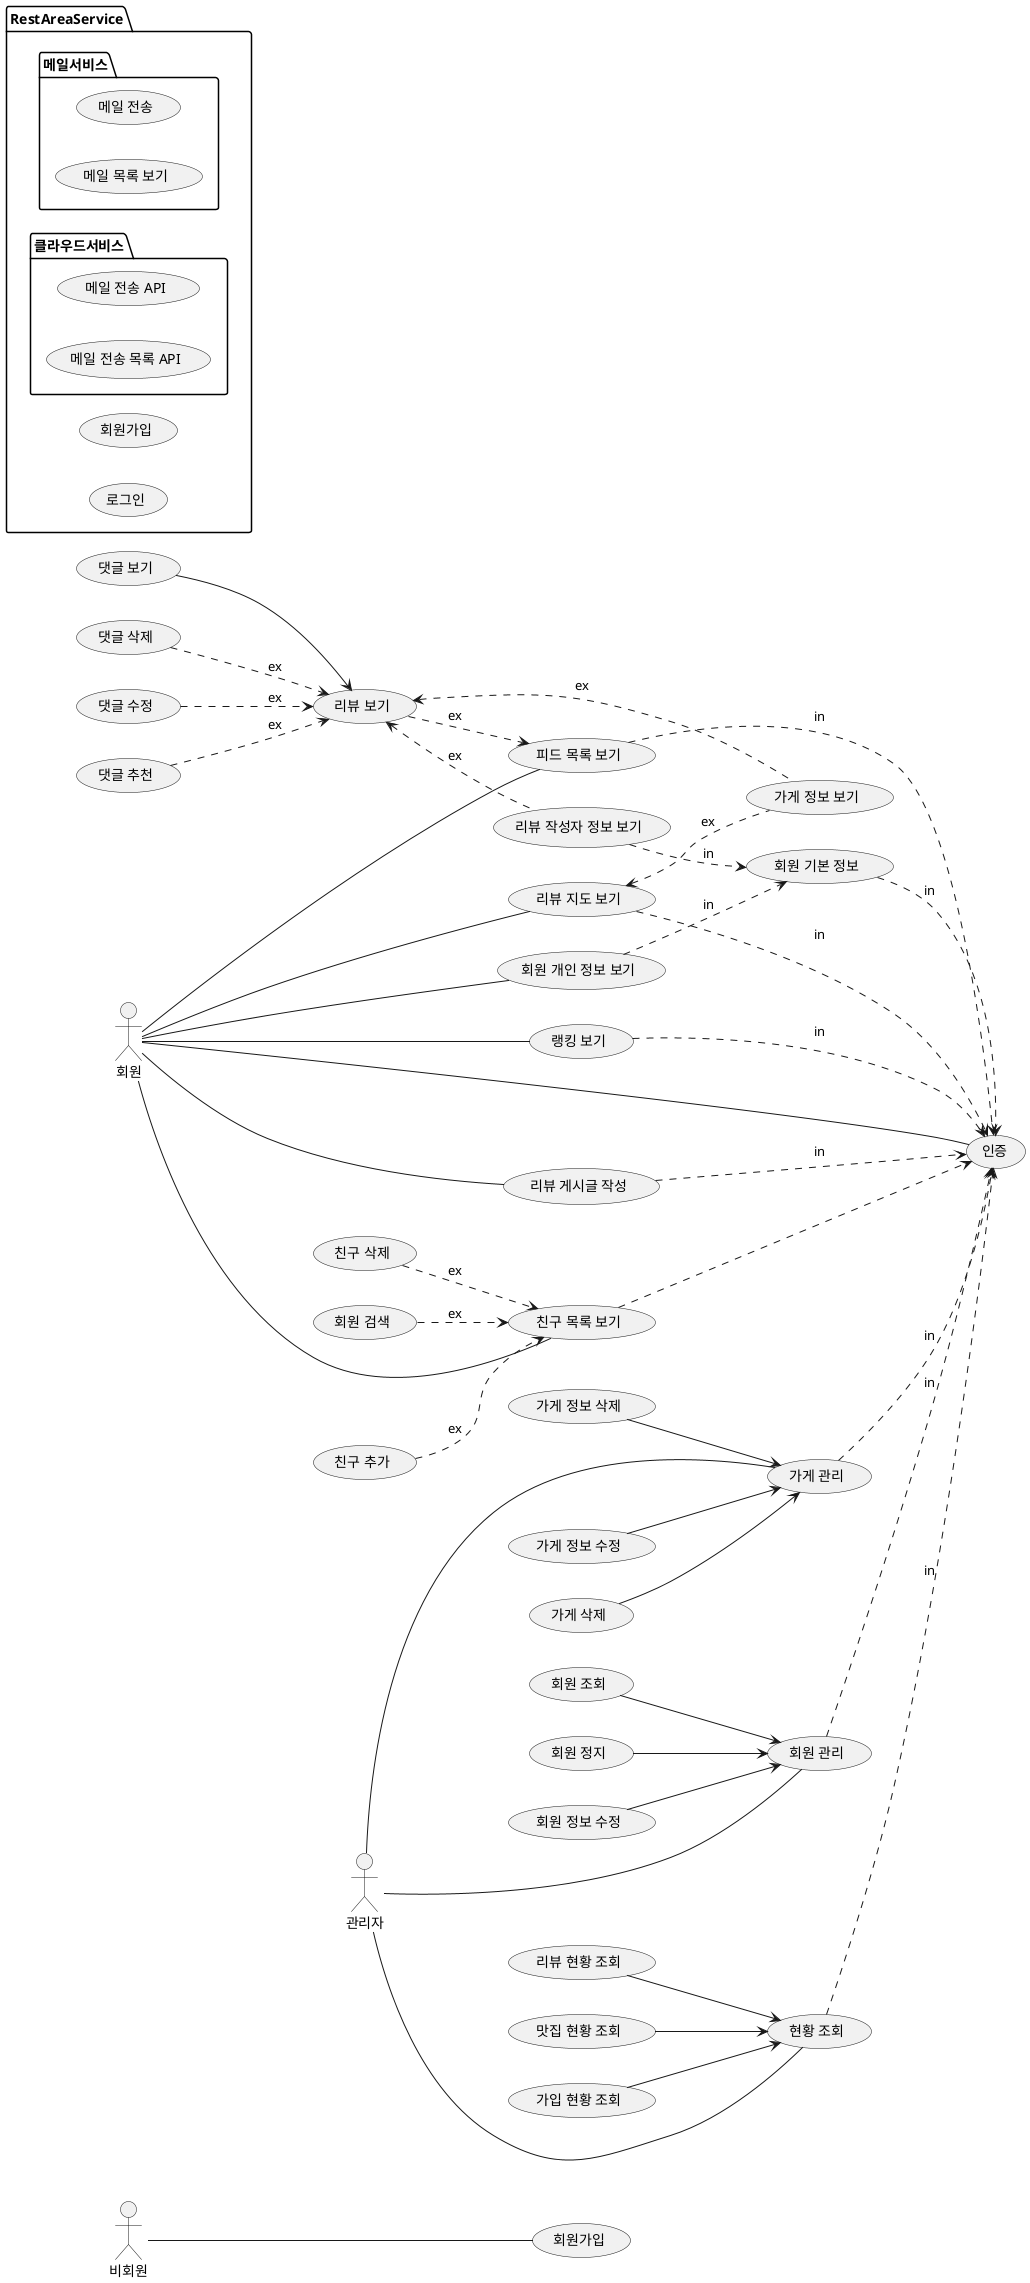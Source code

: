 @startuml
' Rest Area 유즈케이스 다이어그램
' 작성자 : 장보명
' 작성일 : 23.11.26
' desc : 실제 Rest Area Core Site 와 각 서비스간의 관계만 개략적으로 표시
/'
    관계 표기
    include = in
    intends = in
'/
left to right direction
:비회원: --- (회원가입)
:회원: --- (인증)
(리뷰 게시글 작성) ..> (인증) : in
(피드 목록 보기) ..>(인증) : in
(리뷰 지도 보기) ..> (인증) : in
(회원 개인 정보 보기) ..> (회원 기본 정보) : in
(리뷰 작성자 정보 보기) ..> (회원 기본 정보) :in

package RestAreaService {
    usecase "회원가입" as Join
    usecase "로그인" as Login

    package 메일서비스 {    
        
        usecase "메일 전송" as MailSend
        usecase "메일 목록 보기" as MailListView
    }
    package 클라우드서비스 {
        usecase "메일 전송 API" as MailSendAPI
        usecase "메일 전송 목록 API" as MailSendHistoryAPI

    }
}


' :회원: --> 메일발송

:회원: --- (친구 목록 보기)
(회원 검색) ..> (친구 목록 보기) : ex
(친구 추가) ..> (친구 목록 보기) : ex

(친구 삭제) ..> (친구 목록 보기) : ex
:회원: --- (회원 개인 정보 보기)
(회원 기본 정보) ..> (인증) : in

:회원: --- (리뷰 게시글 작성)
:회원: --- (리뷰 지도 보기)
:회원: --- (피드 목록 보기)

(리뷰 지도 보기) <.. (가게 정보 보기) : ex
:회원: --- (랭킹 보기)
(랭킹 보기) ..> (인증) : in
(댓글 보기)-->(리뷰 보기)


(리뷰 보기) ..> (피드 목록 보기) : ex
:관리자: --- (가게 관리)
(가게 정보 삭제) --> (가게 관리)
(가게 정보 수정) --> (가게 관리)
(가게 삭제) --> (가게 관리)
(리뷰 보기) <.. (가게 정보 보기) : ex
(댓글 삭제) ..> (리뷰 보기) : ex
(댓글 수정) ..> (리뷰 보기) : ex
(댓글 추천) ..> (리뷰 보기) : ex
:관리자: --- (회원 관리)
(회원 조회) --> (회원 관리)
(회원 정지) --> (회원 관리)
(리뷰 보기) <.. (리뷰 작성자 정보 보기) : ex
(회원 정보 수정) --> (회원 관리)
(친구 목록 보기) ..> (인증)
:관리자: --- (현황 조회) 
(가입 현황 조회) --> (현황 조회)
(맛집 현황 조회) --> (현황 조회)
(리뷰 현황 조회) --> (현황 조회)
(현황 조회) ..> (인증) : in
/'
:회원: --- (검색)
(검색) ..> (인증) : in
(지역 검색) ..> (검색): ex
'/
(회원 관리) ..> (인증) : in
(가게 관리) ..> (인증) : in
@enduml
